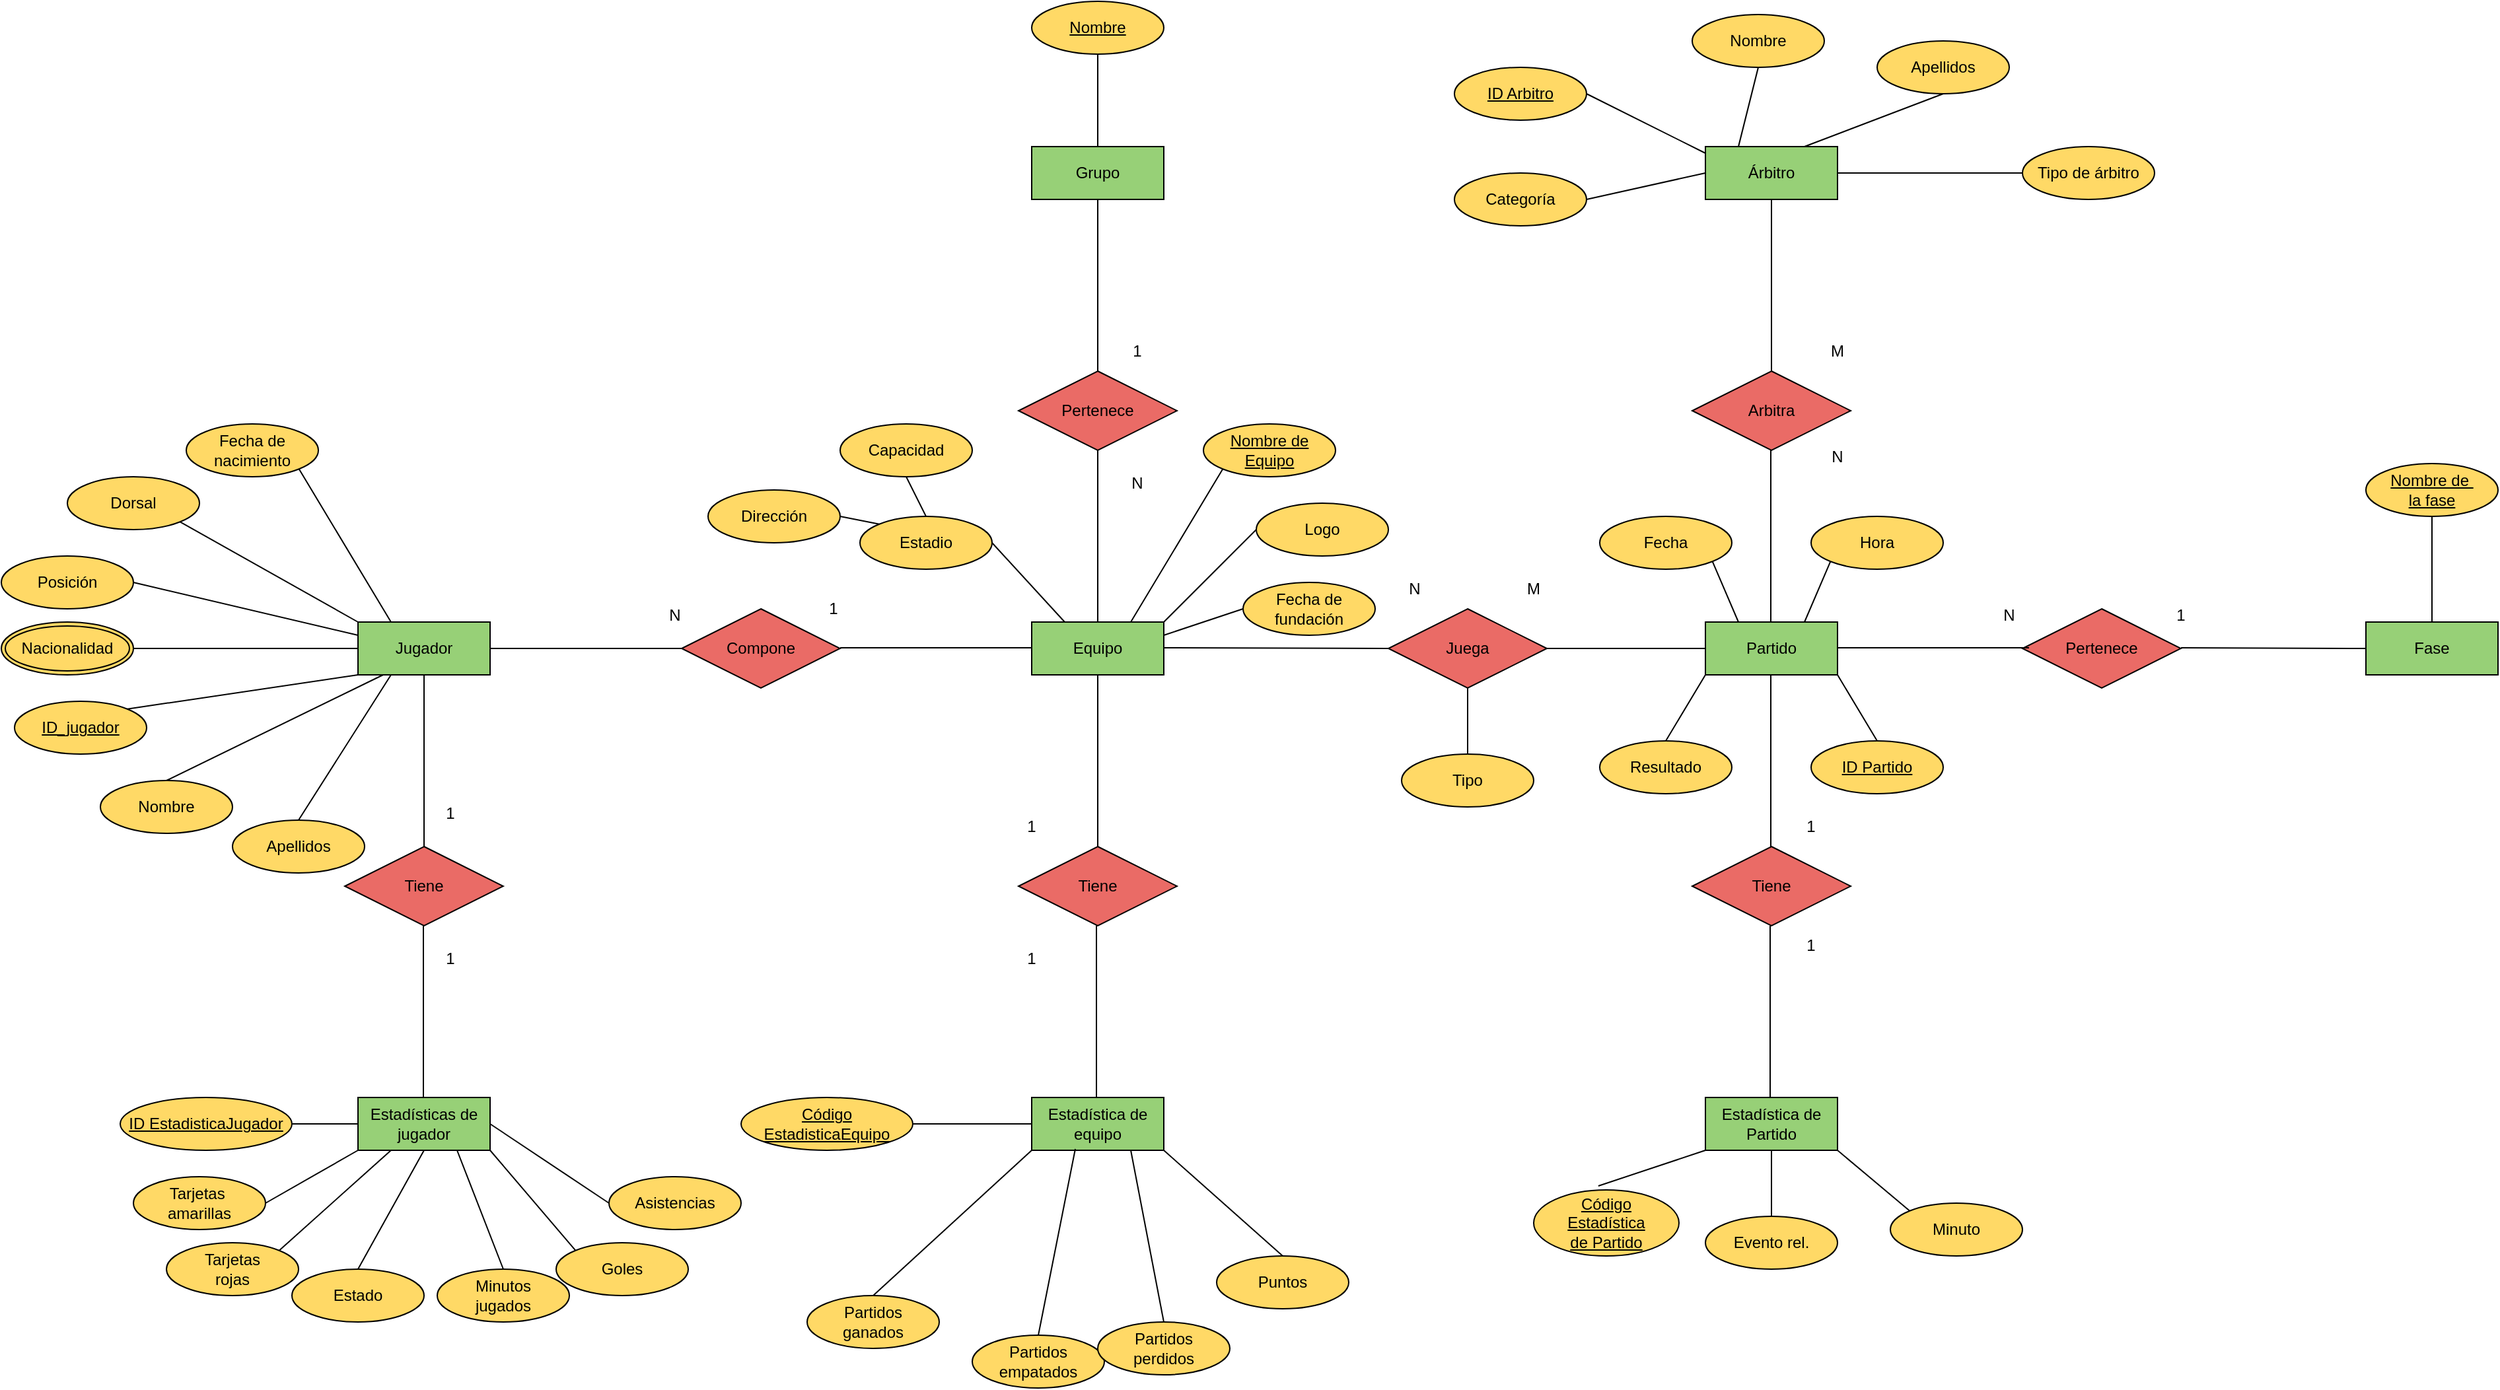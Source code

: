 <mxfile version="22.1.9" type="device">
  <diagram id="R2lEEEUBdFMjLlhIrx00" name="Page-1">
    <mxGraphModel dx="2284" dy="780" grid="1" gridSize="10" guides="1" tooltips="1" connect="1" arrows="1" fold="1" page="1" pageScale="1" pageWidth="850" pageHeight="1100" math="0" shadow="0" extFonts="Permanent Marker^https://fonts.googleapis.com/css?family=Permanent+Marker">
      <root>
        <mxCell id="0" />
        <mxCell id="1" parent="0" />
        <mxCell id="ew4b3XNnfiUMwKwyRIX6-1" value="Equipo" style="whiteSpace=wrap;html=1;align=center;fillColor=#97D077;" parent="1" vertex="1">
          <mxGeometry x="180" y="480" width="100" height="40" as="geometry" />
        </mxCell>
        <mxCell id="ew4b3XNnfiUMwKwyRIX6-3" value="Estadística de Partido" style="whiteSpace=wrap;html=1;align=center;fillColor=#97D077;" parent="1" vertex="1">
          <mxGeometry x="690" y="840" width="100" height="40" as="geometry" />
        </mxCell>
        <mxCell id="ew4b3XNnfiUMwKwyRIX6-4" value="Jugador" style="whiteSpace=wrap;html=1;align=center;fillColor=#97D077;" parent="1" vertex="1">
          <mxGeometry x="-330" y="480" width="100" height="40" as="geometry" />
        </mxCell>
        <mxCell id="ew4b3XNnfiUMwKwyRIX6-5" value="Partido" style="whiteSpace=wrap;html=1;align=center;fillColor=#97D077;" parent="1" vertex="1">
          <mxGeometry x="690" y="480" width="100" height="40" as="geometry" />
        </mxCell>
        <mxCell id="ew4b3XNnfiUMwKwyRIX6-6" value="Grupo" style="whiteSpace=wrap;html=1;align=center;fillColor=#97D077;" parent="1" vertex="1">
          <mxGeometry x="180" y="120" width="100" height="40" as="geometry" />
        </mxCell>
        <mxCell id="ew4b3XNnfiUMwKwyRIX6-7" value="Árbitro" style="whiteSpace=wrap;html=1;align=center;fillColor=#97D077;" parent="1" vertex="1">
          <mxGeometry x="690" y="120" width="100" height="40" as="geometry" />
        </mxCell>
        <mxCell id="ew4b3XNnfiUMwKwyRIX6-8" value="Fase" style="whiteSpace=wrap;html=1;align=center;fillColor=#97D077;" parent="1" vertex="1">
          <mxGeometry x="1190" y="480" width="100" height="40" as="geometry" />
        </mxCell>
        <mxCell id="ew4b3XNnfiUMwKwyRIX6-10" value="Compone" style="shape=rhombus;perimeter=rhombusPerimeter;whiteSpace=wrap;html=1;align=center;fillColor=#EA6B66;" parent="1" vertex="1">
          <mxGeometry x="-85" y="470" width="120" height="60" as="geometry" />
        </mxCell>
        <mxCell id="ew4b3XNnfiUMwKwyRIX6-12" value="Pertenece" style="shape=rhombus;perimeter=rhombusPerimeter;whiteSpace=wrap;html=1;align=center;fillColor=#EA6B66;" parent="1" vertex="1">
          <mxGeometry x="930" y="470" width="120" height="60" as="geometry" />
        </mxCell>
        <mxCell id="ew4b3XNnfiUMwKwyRIX6-13" value="Tiene" style="shape=rhombus;perimeter=rhombusPerimeter;whiteSpace=wrap;html=1;align=center;fillColor=#EA6B66;" parent="1" vertex="1">
          <mxGeometry x="680" y="650" width="120" height="60" as="geometry" />
        </mxCell>
        <mxCell id="ew4b3XNnfiUMwKwyRIX6-17" value="Arbitra" style="shape=rhombus;perimeter=rhombusPerimeter;whiteSpace=wrap;html=1;align=center;fillColor=#EA6B66;" parent="1" vertex="1">
          <mxGeometry x="680" y="290" width="120" height="60" as="geometry" />
        </mxCell>
        <mxCell id="ew4b3XNnfiUMwKwyRIX6-18" value="Pertenece" style="shape=rhombus;perimeter=rhombusPerimeter;whiteSpace=wrap;html=1;align=center;fillColor=#EA6B66;" parent="1" vertex="1">
          <mxGeometry x="170" y="290" width="120" height="60" as="geometry" />
        </mxCell>
        <mxCell id="jRTE80DAgVs_Ja9fbaa8-7" value="" style="endArrow=none;html=1;rounded=0;exitX=1;exitY=0.5;exitDx=0;exitDy=0;" parent="1" source="ew4b3XNnfiUMwKwyRIX6-4" target="ew4b3XNnfiUMwKwyRIX6-10" edge="1">
          <mxGeometry width="50" height="50" relative="1" as="geometry">
            <mxPoint x="-270" y="490" as="sourcePoint" />
            <mxPoint x="-270" y="360" as="targetPoint" />
          </mxGeometry>
        </mxCell>
        <mxCell id="jRTE80DAgVs_Ja9fbaa8-8" value="" style="endArrow=none;html=1;rounded=0;exitX=1;exitY=0.5;exitDx=0;exitDy=0;" parent="1" edge="1">
          <mxGeometry width="50" height="50" relative="1" as="geometry">
            <mxPoint x="35" y="499.5" as="sourcePoint" />
            <mxPoint x="180" y="499.5" as="targetPoint" />
          </mxGeometry>
        </mxCell>
        <mxCell id="jRTE80DAgVs_Ja9fbaa8-9" value="" style="endArrow=none;html=1;rounded=0;exitX=1;exitY=0.5;exitDx=0;exitDy=0;entryX=0;entryY=0.5;entryDx=0;entryDy=0;" parent="1" target="5aakEDVAAHbc9MkIzyxL-103" edge="1">
          <mxGeometry width="50" height="50" relative="1" as="geometry">
            <mxPoint x="280" y="499.5" as="sourcePoint" />
            <mxPoint x="425" y="499.5" as="targetPoint" />
            <Array as="points">
              <mxPoint x="450" y="500" />
            </Array>
          </mxGeometry>
        </mxCell>
        <mxCell id="jRTE80DAgVs_Ja9fbaa8-14" value="" style="endArrow=none;html=1;rounded=0;entryX=0.5;entryY=1;entryDx=0;entryDy=0;exitX=0.5;exitY=0;exitDx=0;exitDy=0;" parent="1" edge="1">
          <mxGeometry width="50" height="50" relative="1" as="geometry">
            <mxPoint x="-280" y="650" as="sourcePoint" />
            <mxPoint x="-280" y="520" as="targetPoint" />
          </mxGeometry>
        </mxCell>
        <mxCell id="jRTE80DAgVs_Ja9fbaa8-18" value="" style="endArrow=none;html=1;rounded=0;exitX=1;exitY=0.5;exitDx=0;exitDy=0;" parent="1" edge="1">
          <mxGeometry width="50" height="50" relative="1" as="geometry">
            <mxPoint x="790" y="499.5" as="sourcePoint" />
            <mxPoint x="935" y="499.5" as="targetPoint" />
          </mxGeometry>
        </mxCell>
        <mxCell id="jRTE80DAgVs_Ja9fbaa8-19" value="" style="endArrow=none;html=1;rounded=0;exitX=1;exitY=0.5;exitDx=0;exitDy=0;entryX=0;entryY=0.5;entryDx=0;entryDy=0;" parent="1" target="ew4b3XNnfiUMwKwyRIX6-8" edge="1">
          <mxGeometry width="50" height="50" relative="1" as="geometry">
            <mxPoint x="1050" y="499.5" as="sourcePoint" />
            <mxPoint x="1180" y="500" as="targetPoint" />
          </mxGeometry>
        </mxCell>
        <mxCell id="5aakEDVAAHbc9MkIzyxL-1" value="ID_jugador" style="ellipse;whiteSpace=wrap;html=1;align=center;fontStyle=4;fillColor=#FFD966;" parent="1" vertex="1">
          <mxGeometry x="-590" y="540" width="100" height="40" as="geometry" />
        </mxCell>
        <mxCell id="5aakEDVAAHbc9MkIzyxL-5" value="Nombre" style="ellipse;whiteSpace=wrap;html=1;align=center;fillColor=#FFD966;" parent="1" vertex="1">
          <mxGeometry x="-525" y="600" width="100" height="40" as="geometry" />
        </mxCell>
        <mxCell id="5aakEDVAAHbc9MkIzyxL-12" value="Estadísticas de jugador" style="whiteSpace=wrap;html=1;align=center;fillColor=#97D077;" parent="1" vertex="1">
          <mxGeometry x="-330" y="840" width="100" height="40" as="geometry" />
        </mxCell>
        <mxCell id="5aakEDVAAHbc9MkIzyxL-13" value="Posición" style="ellipse;whiteSpace=wrap;html=1;align=center;fillColor=#FFD966;" parent="1" vertex="1">
          <mxGeometry x="-600" y="430" width="100" height="40" as="geometry" />
        </mxCell>
        <mxCell id="5aakEDVAAHbc9MkIzyxL-14" value="Fecha de nacimiento" style="ellipse;whiteSpace=wrap;html=1;align=center;fillColor=#FFD966;" parent="1" vertex="1">
          <mxGeometry x="-460" y="330" width="100" height="40" as="geometry" />
        </mxCell>
        <mxCell id="5aakEDVAAHbc9MkIzyxL-15" value="Dorsal" style="ellipse;whiteSpace=wrap;html=1;align=center;fillColor=#FFD966;" parent="1" vertex="1">
          <mxGeometry x="-550" y="370" width="100" height="40" as="geometry" />
        </mxCell>
        <mxCell id="5aakEDVAAHbc9MkIzyxL-16" value="" style="endArrow=none;html=1;rounded=0;exitX=0.19;exitY=1;exitDx=0;exitDy=0;entryX=0.5;entryY=0;entryDx=0;entryDy=0;exitPerimeter=0;" parent="1" source="ew4b3XNnfiUMwKwyRIX6-4" target="5aakEDVAAHbc9MkIzyxL-5" edge="1">
          <mxGeometry width="50" height="50" relative="1" as="geometry">
            <mxPoint x="-252.5" y="529" as="sourcePoint" />
            <mxPoint x="-107.5" y="529" as="targetPoint" />
          </mxGeometry>
        </mxCell>
        <mxCell id="5aakEDVAAHbc9MkIzyxL-17" value="" style="endArrow=none;html=1;rounded=0;exitX=0.25;exitY=1;exitDx=0;exitDy=0;entryX=0.5;entryY=0;entryDx=0;entryDy=0;" parent="1" source="ew4b3XNnfiUMwKwyRIX6-4" target="5aakEDVAAHbc9MkIzyxL-26" edge="1">
          <mxGeometry width="50" height="50" relative="1" as="geometry">
            <mxPoint x="-270" y="530" as="sourcePoint" />
            <mxPoint x="-180" y="580" as="targetPoint" />
          </mxGeometry>
        </mxCell>
        <mxCell id="5aakEDVAAHbc9MkIzyxL-18" value="" style="endArrow=none;html=1;rounded=0;exitX=0;exitY=1;exitDx=0;exitDy=0;entryX=1;entryY=0;entryDx=0;entryDy=0;" parent="1" source="ew4b3XNnfiUMwKwyRIX6-4" target="5aakEDVAAHbc9MkIzyxL-1" edge="1">
          <mxGeometry width="50" height="50" relative="1" as="geometry">
            <mxPoint x="-260" y="540" as="sourcePoint" />
            <mxPoint x="-310" y="600" as="targetPoint" />
          </mxGeometry>
        </mxCell>
        <mxCell id="5aakEDVAAHbc9MkIzyxL-19" value="" style="endArrow=none;html=1;rounded=0;exitX=0;exitY=0.5;exitDx=0;exitDy=0;entryX=1;entryY=0.5;entryDx=0;entryDy=0;" parent="1" source="ew4b3XNnfiUMwKwyRIX6-4" edge="1">
          <mxGeometry width="50" height="50" relative="1" as="geometry">
            <mxPoint x="-320" y="530" as="sourcePoint" />
            <mxPoint x="-500" y="500" as="targetPoint" />
          </mxGeometry>
        </mxCell>
        <mxCell id="5aakEDVAAHbc9MkIzyxL-20" value="" style="endArrow=none;html=1;rounded=0;exitX=0;exitY=0.25;exitDx=0;exitDy=0;entryX=1;entryY=0.5;entryDx=0;entryDy=0;" parent="1" source="ew4b3XNnfiUMwKwyRIX6-4" target="5aakEDVAAHbc9MkIzyxL-13" edge="1">
          <mxGeometry width="50" height="50" relative="1" as="geometry">
            <mxPoint x="-320" y="510" as="sourcePoint" />
            <mxPoint x="-450" y="540" as="targetPoint" />
          </mxGeometry>
        </mxCell>
        <mxCell id="5aakEDVAAHbc9MkIzyxL-21" value="" style="endArrow=none;html=1;rounded=0;exitX=0;exitY=0;exitDx=0;exitDy=0;entryX=1;entryY=1;entryDx=0;entryDy=0;" parent="1" source="ew4b3XNnfiUMwKwyRIX6-4" target="5aakEDVAAHbc9MkIzyxL-15" edge="1">
          <mxGeometry width="50" height="50" relative="1" as="geometry">
            <mxPoint x="-320" y="500" as="sourcePoint" />
            <mxPoint x="-500" y="480" as="targetPoint" />
          </mxGeometry>
        </mxCell>
        <mxCell id="5aakEDVAAHbc9MkIzyxL-22" value="" style="endArrow=none;html=1;rounded=0;exitX=0.25;exitY=0;exitDx=0;exitDy=0;entryX=1;entryY=1;entryDx=0;entryDy=0;" parent="1" source="ew4b3XNnfiUMwKwyRIX6-4" target="5aakEDVAAHbc9MkIzyxL-14" edge="1">
          <mxGeometry width="50" height="50" relative="1" as="geometry">
            <mxPoint x="-320" y="490" as="sourcePoint" />
            <mxPoint x="-505" y="434" as="targetPoint" />
          </mxGeometry>
        </mxCell>
        <mxCell id="5aakEDVAAHbc9MkIzyxL-23" value="" style="endArrow=none;html=1;rounded=0;entryX=0.5;entryY=1;entryDx=0;entryDy=0;exitX=0.5;exitY=0;exitDx=0;exitDy=0;" parent="1" edge="1">
          <mxGeometry width="50" height="50" relative="1" as="geometry">
            <mxPoint x="-280.5" y="840" as="sourcePoint" />
            <mxPoint x="-280.5" y="710" as="targetPoint" />
          </mxGeometry>
        </mxCell>
        <mxCell id="5aakEDVAAHbc9MkIzyxL-24" value="Tiene" style="shape=rhombus;perimeter=rhombusPerimeter;whiteSpace=wrap;html=1;align=center;fillColor=#EA6B66;" parent="1" vertex="1">
          <mxGeometry x="-340" y="650" width="120" height="60" as="geometry" />
        </mxCell>
        <mxCell id="5aakEDVAAHbc9MkIzyxL-26" value="Apellidos" style="ellipse;whiteSpace=wrap;html=1;align=center;fillColor=#FFD966;" parent="1" vertex="1">
          <mxGeometry x="-425" y="630" width="100" height="40" as="geometry" />
        </mxCell>
        <mxCell id="5aakEDVAAHbc9MkIzyxL-28" value="Tiene" style="shape=rhombus;perimeter=rhombusPerimeter;whiteSpace=wrap;html=1;align=center;fillColor=#EA6B66;" parent="1" vertex="1">
          <mxGeometry x="170" y="650" width="120" height="60" as="geometry" />
        </mxCell>
        <mxCell id="5aakEDVAAHbc9MkIzyxL-29" value="Estadística de equipo" style="whiteSpace=wrap;html=1;align=center;fillColor=#97D077;" parent="1" vertex="1">
          <mxGeometry x="180" y="840" width="100" height="40" as="geometry" />
        </mxCell>
        <mxCell id="5aakEDVAAHbc9MkIzyxL-31" value="" style="endArrow=none;html=1;rounded=0;entryX=0.5;entryY=1;entryDx=0;entryDy=0;exitX=0.5;exitY=0;exitDx=0;exitDy=0;" parent="1" edge="1">
          <mxGeometry width="50" height="50" relative="1" as="geometry">
            <mxPoint x="229" y="840" as="sourcePoint" />
            <mxPoint x="229" y="710" as="targetPoint" />
          </mxGeometry>
        </mxCell>
        <mxCell id="5aakEDVAAHbc9MkIzyxL-34" value="Estadio" style="ellipse;whiteSpace=wrap;html=1;align=center;fillColor=#FFD966;" parent="1" vertex="1">
          <mxGeometry x="50" y="400" width="100" height="40" as="geometry" />
        </mxCell>
        <mxCell id="5aakEDVAAHbc9MkIzyxL-35" value="Fecha de fundación" style="ellipse;whiteSpace=wrap;html=1;align=center;fillColor=#FFD966;" parent="1" vertex="1">
          <mxGeometry x="340" y="450" width="100" height="40" as="geometry" />
        </mxCell>
        <mxCell id="5aakEDVAAHbc9MkIzyxL-36" value="Logo" style="ellipse;whiteSpace=wrap;html=1;align=center;fillColor=#FFD966;" parent="1" vertex="1">
          <mxGeometry x="350" y="390" width="100" height="40" as="geometry" />
        </mxCell>
        <mxCell id="5aakEDVAAHbc9MkIzyxL-37" value="Capacidad" style="ellipse;whiteSpace=wrap;html=1;align=center;fillColor=#FFD966;" parent="1" vertex="1">
          <mxGeometry x="35" y="330" width="100" height="40" as="geometry" />
        </mxCell>
        <mxCell id="5aakEDVAAHbc9MkIzyxL-38" value="Dirección" style="ellipse;whiteSpace=wrap;html=1;align=center;fillColor=#FFD966;" parent="1" vertex="1">
          <mxGeometry x="-65" y="380" width="100" height="40" as="geometry" />
        </mxCell>
        <mxCell id="5aakEDVAAHbc9MkIzyxL-40" value="" style="endArrow=none;html=1;rounded=0;exitX=0.25;exitY=0;exitDx=0;exitDy=0;entryX=1;entryY=0.5;entryDx=0;entryDy=0;" parent="1" source="ew4b3XNnfiUMwKwyRIX6-1" target="5aakEDVAAHbc9MkIzyxL-34" edge="1">
          <mxGeometry width="50" height="50" relative="1" as="geometry">
            <mxPoint x="190" y="490" as="sourcePoint" />
            <mxPoint x="160" y="480" as="targetPoint" />
          </mxGeometry>
        </mxCell>
        <mxCell id="5aakEDVAAHbc9MkIzyxL-41" value="" style="endArrow=none;html=1;rounded=0;exitX=0.5;exitY=0;exitDx=0;exitDy=0;entryX=0.5;entryY=1;entryDx=0;entryDy=0;" parent="1" source="5aakEDVAAHbc9MkIzyxL-34" target="5aakEDVAAHbc9MkIzyxL-37" edge="1">
          <mxGeometry width="50" height="50" relative="1" as="geometry">
            <mxPoint x="215" y="490" as="sourcePoint" />
            <mxPoint x="160" y="430" as="targetPoint" />
          </mxGeometry>
        </mxCell>
        <mxCell id="5aakEDVAAHbc9MkIzyxL-42" value="" style="endArrow=none;html=1;rounded=0;exitX=0;exitY=0;exitDx=0;exitDy=0;entryX=1;entryY=0.5;entryDx=0;entryDy=0;" parent="1" source="5aakEDVAAHbc9MkIzyxL-34" target="5aakEDVAAHbc9MkIzyxL-38" edge="1">
          <mxGeometry width="50" height="50" relative="1" as="geometry">
            <mxPoint x="215" y="490" as="sourcePoint" />
            <mxPoint x="160" y="430" as="targetPoint" />
          </mxGeometry>
        </mxCell>
        <mxCell id="5aakEDVAAHbc9MkIzyxL-44" value="" style="endArrow=none;html=1;rounded=0;exitX=1;exitY=0;exitDx=0;exitDy=0;entryX=0;entryY=0.5;entryDx=0;entryDy=0;" parent="1" source="ew4b3XNnfiUMwKwyRIX6-1" target="5aakEDVAAHbc9MkIzyxL-36" edge="1">
          <mxGeometry width="50" height="50" relative="1" as="geometry">
            <mxPoint x="265" y="490" as="sourcePoint" />
            <mxPoint x="290" y="380" as="targetPoint" />
          </mxGeometry>
        </mxCell>
        <mxCell id="5aakEDVAAHbc9MkIzyxL-45" value="" style="endArrow=none;html=1;rounded=0;exitX=1;exitY=0.25;exitDx=0;exitDy=0;entryX=0;entryY=0.5;entryDx=0;entryDy=0;" parent="1" source="ew4b3XNnfiUMwKwyRIX6-1" target="5aakEDVAAHbc9MkIzyxL-35" edge="1">
          <mxGeometry width="50" height="50" relative="1" as="geometry">
            <mxPoint x="290" y="490" as="sourcePoint" />
            <mxPoint x="299" y="438" as="targetPoint" />
          </mxGeometry>
        </mxCell>
        <mxCell id="5aakEDVAAHbc9MkIzyxL-46" value="ID EstadisticaJugador" style="ellipse;whiteSpace=wrap;html=1;align=center;fontStyle=4;fillColor=#FFD966;" parent="1" vertex="1">
          <mxGeometry x="-510" y="840" width="130" height="40" as="geometry" />
        </mxCell>
        <mxCell id="5aakEDVAAHbc9MkIzyxL-47" value="Tarjetas&amp;nbsp;&lt;br&gt;amarillas" style="ellipse;whiteSpace=wrap;html=1;align=center;fillColor=#FFD966;" parent="1" vertex="1">
          <mxGeometry x="-500" y="900" width="100" height="40" as="geometry" />
        </mxCell>
        <mxCell id="5aakEDVAAHbc9MkIzyxL-48" value="Tarjetas&lt;br&gt;rojas" style="ellipse;whiteSpace=wrap;html=1;align=center;fillColor=#FFD966;" parent="1" vertex="1">
          <mxGeometry x="-475" y="950" width="100" height="40" as="geometry" />
        </mxCell>
        <mxCell id="5aakEDVAAHbc9MkIzyxL-49" value="Minutos&lt;br&gt;jugados" style="ellipse;whiteSpace=wrap;html=1;align=center;fillColor=#FFD966;" parent="1" vertex="1">
          <mxGeometry x="-270" y="970" width="100" height="40" as="geometry" />
        </mxCell>
        <mxCell id="5aakEDVAAHbc9MkIzyxL-50" value="Asistencias" style="ellipse;whiteSpace=wrap;html=1;align=center;fillColor=#FFD966;" parent="1" vertex="1">
          <mxGeometry x="-140" y="900" width="100" height="40" as="geometry" />
        </mxCell>
        <mxCell id="5aakEDVAAHbc9MkIzyxL-51" value="Goles" style="ellipse;whiteSpace=wrap;html=1;align=center;fillColor=#FFD966;" parent="1" vertex="1">
          <mxGeometry x="-180" y="950" width="100" height="40" as="geometry" />
        </mxCell>
        <mxCell id="5aakEDVAAHbc9MkIzyxL-52" value="" style="endArrow=none;html=1;rounded=0;exitX=0;exitY=0.5;exitDx=0;exitDy=0;entryX=1;entryY=0.5;entryDx=0;entryDy=0;" parent="1" source="5aakEDVAAHbc9MkIzyxL-12" target="5aakEDVAAHbc9MkIzyxL-46" edge="1">
          <mxGeometry width="50" height="50" relative="1" as="geometry">
            <mxPoint x="-295" y="530" as="sourcePoint" />
            <mxPoint x="-365" y="640" as="targetPoint" />
          </mxGeometry>
        </mxCell>
        <mxCell id="5aakEDVAAHbc9MkIzyxL-53" value="" style="endArrow=none;html=1;rounded=0;exitX=0;exitY=1;exitDx=0;exitDy=0;entryX=1;entryY=0.5;entryDx=0;entryDy=0;" parent="1" source="5aakEDVAAHbc9MkIzyxL-12" target="5aakEDVAAHbc9MkIzyxL-47" edge="1">
          <mxGeometry width="50" height="50" relative="1" as="geometry">
            <mxPoint x="-295" y="530" as="sourcePoint" />
            <mxPoint x="-365" y="640" as="targetPoint" />
          </mxGeometry>
        </mxCell>
        <mxCell id="5aakEDVAAHbc9MkIzyxL-54" value="" style="endArrow=none;html=1;rounded=0;exitX=0.25;exitY=1;exitDx=0;exitDy=0;entryX=1;entryY=0;entryDx=0;entryDy=0;" parent="1" source="5aakEDVAAHbc9MkIzyxL-12" target="5aakEDVAAHbc9MkIzyxL-48" edge="1">
          <mxGeometry width="50" height="50" relative="1" as="geometry">
            <mxPoint x="-295" y="530" as="sourcePoint" />
            <mxPoint x="-365" y="640" as="targetPoint" />
          </mxGeometry>
        </mxCell>
        <mxCell id="5aakEDVAAHbc9MkIzyxL-55" value="" style="endArrow=none;html=1;rounded=0;exitX=0.75;exitY=1;exitDx=0;exitDy=0;entryX=0.5;entryY=0;entryDx=0;entryDy=0;" parent="1" source="5aakEDVAAHbc9MkIzyxL-12" target="5aakEDVAAHbc9MkIzyxL-49" edge="1">
          <mxGeometry width="50" height="50" relative="1" as="geometry">
            <mxPoint x="-295" y="890" as="sourcePoint" />
            <mxPoint x="-355" y="976" as="targetPoint" />
          </mxGeometry>
        </mxCell>
        <mxCell id="5aakEDVAAHbc9MkIzyxL-56" value="" style="endArrow=none;html=1;rounded=0;exitX=1;exitY=1;exitDx=0;exitDy=0;entryX=0;entryY=0;entryDx=0;entryDy=0;" parent="1" source="5aakEDVAAHbc9MkIzyxL-12" target="5aakEDVAAHbc9MkIzyxL-51" edge="1">
          <mxGeometry width="50" height="50" relative="1" as="geometry">
            <mxPoint x="-285" y="900" as="sourcePoint" />
            <mxPoint x="-345" y="986" as="targetPoint" />
          </mxGeometry>
        </mxCell>
        <mxCell id="5aakEDVAAHbc9MkIzyxL-58" value="" style="endArrow=none;html=1;rounded=0;exitX=1;exitY=0.5;exitDx=0;exitDy=0;entryX=0;entryY=0.5;entryDx=0;entryDy=0;" parent="1" source="5aakEDVAAHbc9MkIzyxL-12" target="5aakEDVAAHbc9MkIzyxL-50" edge="1">
          <mxGeometry width="50" height="50" relative="1" as="geometry">
            <mxPoint x="-275" y="910" as="sourcePoint" />
            <mxPoint x="-335" y="996" as="targetPoint" />
          </mxGeometry>
        </mxCell>
        <mxCell id="5aakEDVAAHbc9MkIzyxL-61" value="Nombre" style="ellipse;whiteSpace=wrap;html=1;align=center;fontStyle=4;fillColor=#FFD966;" parent="1" vertex="1">
          <mxGeometry x="180" y="10" width="100" height="40" as="geometry" />
        </mxCell>
        <mxCell id="5aakEDVAAHbc9MkIzyxL-63" value="Estado" style="ellipse;whiteSpace=wrap;html=1;align=center;fillColor=#FFD966;" parent="1" vertex="1">
          <mxGeometry x="-380" y="970" width="100" height="40" as="geometry" />
        </mxCell>
        <mxCell id="5aakEDVAAHbc9MkIzyxL-64" value="" style="endArrow=none;html=1;rounded=0;exitX=0.5;exitY=1;exitDx=0;exitDy=0;entryX=0.5;entryY=0;entryDx=0;entryDy=0;" parent="1" source="5aakEDVAAHbc9MkIzyxL-12" target="5aakEDVAAHbc9MkIzyxL-63" edge="1">
          <mxGeometry width="50" height="50" relative="1" as="geometry">
            <mxPoint x="-245" y="890" as="sourcePoint" />
            <mxPoint x="-210" y="980" as="targetPoint" />
          </mxGeometry>
        </mxCell>
        <mxCell id="5aakEDVAAHbc9MkIzyxL-65" value="Código EstadisticaEquipo" style="ellipse;whiteSpace=wrap;html=1;align=center;fontStyle=4;fillColor=#FFD966;" parent="1" vertex="1">
          <mxGeometry x="-40" y="840" width="130" height="40" as="geometry" />
        </mxCell>
        <mxCell id="5aakEDVAAHbc9MkIzyxL-66" value="Partidos&lt;br&gt;ganados" style="ellipse;whiteSpace=wrap;html=1;align=center;fillColor=#FFD966;" parent="1" vertex="1">
          <mxGeometry x="10" y="990" width="100" height="40" as="geometry" />
        </mxCell>
        <mxCell id="5aakEDVAAHbc9MkIzyxL-67" value="Partidos&lt;br&gt;empatados" style="ellipse;whiteSpace=wrap;html=1;align=center;fillColor=#FFD966;" parent="1" vertex="1">
          <mxGeometry x="135" y="1020" width="100" height="40" as="geometry" />
        </mxCell>
        <mxCell id="5aakEDVAAHbc9MkIzyxL-68" value="Partidos&lt;br&gt;perdidos" style="ellipse;whiteSpace=wrap;html=1;align=center;fillColor=#FFD966;" parent="1" vertex="1">
          <mxGeometry x="230" y="1010" width="100" height="40" as="geometry" />
        </mxCell>
        <mxCell id="5aakEDVAAHbc9MkIzyxL-69" value="Puntos" style="ellipse;whiteSpace=wrap;html=1;align=center;fillColor=#FFD966;" parent="1" vertex="1">
          <mxGeometry x="320" y="960" width="100" height="40" as="geometry" />
        </mxCell>
        <mxCell id="5aakEDVAAHbc9MkIzyxL-70" value="" style="endArrow=none;html=1;rounded=0;exitX=0.5;exitY=0;exitDx=0;exitDy=0;entryX=0;entryY=1;entryDx=0;entryDy=0;" parent="1" source="5aakEDVAAHbc9MkIzyxL-66" target="5aakEDVAAHbc9MkIzyxL-29" edge="1">
          <mxGeometry width="50" height="50" relative="1" as="geometry">
            <mxPoint x="-220" y="870" as="sourcePoint" />
            <mxPoint x="-130" y="930" as="targetPoint" />
          </mxGeometry>
        </mxCell>
        <mxCell id="5aakEDVAAHbc9MkIzyxL-71" value="" style="endArrow=none;html=1;rounded=0;exitX=0.5;exitY=0;exitDx=0;exitDy=0;entryX=0.33;entryY=0.975;entryDx=0;entryDy=0;entryPerimeter=0;" parent="1" source="5aakEDVAAHbc9MkIzyxL-67" target="5aakEDVAAHbc9MkIzyxL-29" edge="1">
          <mxGeometry width="50" height="50" relative="1" as="geometry">
            <mxPoint x="20" y="960" as="sourcePoint" />
            <mxPoint x="80" y="890" as="targetPoint" />
          </mxGeometry>
        </mxCell>
        <mxCell id="5aakEDVAAHbc9MkIzyxL-72" value="" style="endArrow=none;html=1;rounded=0;exitX=0.5;exitY=0;exitDx=0;exitDy=0;entryX=0.75;entryY=1;entryDx=0;entryDy=0;" parent="1" source="5aakEDVAAHbc9MkIzyxL-68" target="5aakEDVAAHbc9MkIzyxL-29" edge="1">
          <mxGeometry width="50" height="50" relative="1" as="geometry">
            <mxPoint x="70" y="1030" as="sourcePoint" />
            <mxPoint x="140" y="870" as="targetPoint" />
          </mxGeometry>
        </mxCell>
        <mxCell id="5aakEDVAAHbc9MkIzyxL-73" value="" style="endArrow=none;html=1;rounded=0;exitX=0.5;exitY=0;exitDx=0;exitDy=0;entryX=1;entryY=1;entryDx=0;entryDy=0;" parent="1" source="5aakEDVAAHbc9MkIzyxL-69" target="5aakEDVAAHbc9MkIzyxL-29" edge="1">
          <mxGeometry width="50" height="50" relative="1" as="geometry">
            <mxPoint x="190" y="1030" as="sourcePoint" />
            <mxPoint x="146" y="888" as="targetPoint" />
          </mxGeometry>
        </mxCell>
        <mxCell id="5aakEDVAAHbc9MkIzyxL-74" value="" style="endArrow=none;html=1;rounded=0;exitX=1;exitY=0.5;exitDx=0;exitDy=0;entryX=0;entryY=0.5;entryDx=0;entryDy=0;" parent="1" source="5aakEDVAAHbc9MkIzyxL-65" target="5aakEDVAAHbc9MkIzyxL-29" edge="1">
          <mxGeometry width="50" height="50" relative="1" as="geometry">
            <mxPoint x="20" y="960" as="sourcePoint" />
            <mxPoint x="80" y="890" as="targetPoint" />
          </mxGeometry>
        </mxCell>
        <mxCell id="5aakEDVAAHbc9MkIzyxL-75" value="ID Partido" style="ellipse;whiteSpace=wrap;html=1;align=center;fontStyle=4;fillColor=#FFD966;" parent="1" vertex="1">
          <mxGeometry x="770" y="570" width="100" height="40" as="geometry" />
        </mxCell>
        <mxCell id="5aakEDVAAHbc9MkIzyxL-78" value="Resultado" style="ellipse;whiteSpace=wrap;html=1;align=center;fillColor=#FFD966;" parent="1" vertex="1">
          <mxGeometry x="610" y="570" width="100" height="40" as="geometry" />
        </mxCell>
        <mxCell id="5aakEDVAAHbc9MkIzyxL-81" value="" style="endArrow=none;html=1;rounded=0;entryX=0;entryY=1;entryDx=0;entryDy=0;exitX=0.5;exitY=0;exitDx=0;exitDy=0;" parent="1" source="5aakEDVAAHbc9MkIzyxL-78" target="ew4b3XNnfiUMwKwyRIX6-5" edge="1">
          <mxGeometry width="50" height="50" relative="1" as="geometry">
            <mxPoint x="495" y="480" as="sourcePoint" />
            <mxPoint x="495" y="420" as="targetPoint" />
          </mxGeometry>
        </mxCell>
        <mxCell id="5aakEDVAAHbc9MkIzyxL-82" value="" style="endArrow=none;html=1;rounded=0;entryX=1;entryY=1;entryDx=0;entryDy=0;exitX=0.5;exitY=0;exitDx=0;exitDy=0;" parent="1" source="5aakEDVAAHbc9MkIzyxL-75" target="ew4b3XNnfiUMwKwyRIX6-5" edge="1">
          <mxGeometry width="50" height="50" relative="1" as="geometry">
            <mxPoint x="640" y="560" as="sourcePoint" />
            <mxPoint x="700" y="530" as="targetPoint" />
          </mxGeometry>
        </mxCell>
        <mxCell id="5aakEDVAAHbc9MkIzyxL-83" value="Nombre de Equipo" style="ellipse;whiteSpace=wrap;html=1;align=center;fontStyle=4;fillColor=#FFD966;" parent="1" vertex="1">
          <mxGeometry x="310" y="330" width="100" height="40" as="geometry" />
        </mxCell>
        <mxCell id="5aakEDVAAHbc9MkIzyxL-84" value="" style="endArrow=none;html=1;rounded=0;exitX=0.75;exitY=0;exitDx=0;exitDy=0;entryX=0;entryY=1;entryDx=0;entryDy=0;" parent="1" source="ew4b3XNnfiUMwKwyRIX6-1" target="5aakEDVAAHbc9MkIzyxL-83" edge="1">
          <mxGeometry width="50" height="50" relative="1" as="geometry">
            <mxPoint x="290" y="490" as="sourcePoint" />
            <mxPoint x="300" y="430" as="targetPoint" />
          </mxGeometry>
        </mxCell>
        <mxCell id="5aakEDVAAHbc9MkIzyxL-85" value="Evento rel." style="ellipse;whiteSpace=wrap;html=1;align=center;fillColor=#FFD966;" parent="1" vertex="1">
          <mxGeometry x="690" y="930" width="100" height="40" as="geometry" />
        </mxCell>
        <mxCell id="5aakEDVAAHbc9MkIzyxL-86" value="Minuto" style="ellipse;whiteSpace=wrap;html=1;align=center;fillColor=#FFD966;" parent="1" vertex="1">
          <mxGeometry x="830" y="920" width="100" height="40" as="geometry" />
        </mxCell>
        <mxCell id="5aakEDVAAHbc9MkIzyxL-87" value="Código&lt;br&gt;Estadística&lt;br&gt;de Partido" style="ellipse;whiteSpace=wrap;html=1;align=center;fontStyle=4;fillColor=#FFD966;" parent="1" vertex="1">
          <mxGeometry x="560" y="910" width="110" height="50" as="geometry" />
        </mxCell>
        <mxCell id="5aakEDVAAHbc9MkIzyxL-91" value="ID Arbitro" style="ellipse;whiteSpace=wrap;html=1;align=center;fontStyle=4;fillColor=#FFD966;" parent="1" vertex="1">
          <mxGeometry x="500" y="60" width="100" height="40" as="geometry" />
        </mxCell>
        <mxCell id="5aakEDVAAHbc9MkIzyxL-92" value="Nombre" style="ellipse;whiteSpace=wrap;html=1;align=center;fillColor=#FFD966;" parent="1" vertex="1">
          <mxGeometry x="680" y="20" width="100" height="40" as="geometry" />
        </mxCell>
        <mxCell id="5aakEDVAAHbc9MkIzyxL-93" value="Apellidos" style="ellipse;whiteSpace=wrap;html=1;align=center;fillColor=#FFD966;" parent="1" vertex="1">
          <mxGeometry x="820" y="40" width="100" height="40" as="geometry" />
        </mxCell>
        <mxCell id="5aakEDVAAHbc9MkIzyxL-95" value="Tipo de árbitro" style="ellipse;whiteSpace=wrap;html=1;align=center;fillColor=#FFD966;" parent="1" vertex="1">
          <mxGeometry x="930" y="120" width="100" height="40" as="geometry" />
        </mxCell>
        <mxCell id="5aakEDVAAHbc9MkIzyxL-96" value="Categoría" style="ellipse;whiteSpace=wrap;html=1;align=center;fillColor=#FFD966;" parent="1" vertex="1">
          <mxGeometry x="500" y="140" width="100" height="40" as="geometry" />
        </mxCell>
        <mxCell id="5aakEDVAAHbc9MkIzyxL-103" value="Juega" style="shape=rhombus;perimeter=rhombusPerimeter;whiteSpace=wrap;html=1;align=center;fillColor=#EA6B66;" parent="1" vertex="1">
          <mxGeometry x="450" y="470" width="120" height="60" as="geometry" />
        </mxCell>
        <mxCell id="5aakEDVAAHbc9MkIzyxL-108" value="" style="endArrow=none;html=1;rounded=0;" parent="1" edge="1">
          <mxGeometry width="50" height="50" relative="1" as="geometry">
            <mxPoint x="570" y="500" as="sourcePoint" />
            <mxPoint x="690" y="500" as="targetPoint" />
          </mxGeometry>
        </mxCell>
        <mxCell id="5aakEDVAAHbc9MkIzyxL-109" value="Nombre de&amp;nbsp;&lt;br&gt;la fase" style="ellipse;whiteSpace=wrap;html=1;align=center;fontStyle=4;fillColor=#FFD966;" parent="1" vertex="1">
          <mxGeometry x="1190" y="360" width="100" height="40" as="geometry" />
        </mxCell>
        <mxCell id="5aakEDVAAHbc9MkIzyxL-110" value="" style="endArrow=none;html=1;rounded=0;entryX=0.5;entryY=1;entryDx=0;entryDy=0;exitX=0.5;exitY=0;exitDx=0;exitDy=0;" parent="1" source="ew4b3XNnfiUMwKwyRIX6-8" target="5aakEDVAAHbc9MkIzyxL-109" edge="1">
          <mxGeometry width="50" height="50" relative="1" as="geometry">
            <mxPoint x="1240" y="470" as="sourcePoint" />
            <mxPoint x="1210" y="425" as="targetPoint" />
          </mxGeometry>
        </mxCell>
        <mxCell id="5aakEDVAAHbc9MkIzyxL-112" value="Fecha" style="ellipse;whiteSpace=wrap;html=1;align=center;fillColor=#FFD966;" parent="1" vertex="1">
          <mxGeometry x="610" y="400" width="100" height="40" as="geometry" />
        </mxCell>
        <mxCell id="5aakEDVAAHbc9MkIzyxL-113" value="Hora" style="ellipse;whiteSpace=wrap;html=1;align=center;fillColor=#FFD966;" parent="1" vertex="1">
          <mxGeometry x="770" y="400" width="100" height="40" as="geometry" />
        </mxCell>
        <mxCell id="5aakEDVAAHbc9MkIzyxL-114" value="" style="endArrow=none;html=1;rounded=0;entryX=1;entryY=1;entryDx=0;entryDy=0;exitX=0.25;exitY=0;exitDx=0;exitDy=0;" parent="1" source="ew4b3XNnfiUMwKwyRIX6-5" target="5aakEDVAAHbc9MkIzyxL-112" edge="1">
          <mxGeometry width="50" height="50" relative="1" as="geometry">
            <mxPoint x="670" y="580" as="sourcePoint" />
            <mxPoint x="700" y="530" as="targetPoint" />
          </mxGeometry>
        </mxCell>
        <mxCell id="5aakEDVAAHbc9MkIzyxL-115" value="" style="endArrow=none;html=1;rounded=0;entryX=0;entryY=1;entryDx=0;entryDy=0;exitX=0.75;exitY=0;exitDx=0;exitDy=0;" parent="1" source="ew4b3XNnfiUMwKwyRIX6-5" target="5aakEDVAAHbc9MkIzyxL-113" edge="1">
          <mxGeometry width="50" height="50" relative="1" as="geometry">
            <mxPoint x="725" y="490" as="sourcePoint" />
            <mxPoint x="705" y="444" as="targetPoint" />
          </mxGeometry>
        </mxCell>
        <mxCell id="5aakEDVAAHbc9MkIzyxL-118" value="1" style="text;html=1;strokeColor=none;fillColor=none;align=center;verticalAlign=middle;whiteSpace=wrap;rounded=0;" parent="1" vertex="1">
          <mxGeometry x="-290" y="610" width="60" height="30" as="geometry" />
        </mxCell>
        <mxCell id="5aakEDVAAHbc9MkIzyxL-119" value="1" style="text;html=1;strokeColor=none;fillColor=none;align=center;verticalAlign=middle;whiteSpace=wrap;rounded=0;" parent="1" vertex="1">
          <mxGeometry x="-290" y="720" width="60" height="30" as="geometry" />
        </mxCell>
        <mxCell id="5aakEDVAAHbc9MkIzyxL-120" value="1" style="text;html=1;strokeColor=none;fillColor=none;align=center;verticalAlign=middle;whiteSpace=wrap;rounded=0;" parent="1" vertex="1">
          <mxGeometry y="455" width="60" height="30" as="geometry" />
        </mxCell>
        <mxCell id="5aakEDVAAHbc9MkIzyxL-121" value="N" style="text;html=1;strokeColor=none;fillColor=none;align=center;verticalAlign=middle;whiteSpace=wrap;rounded=0;" parent="1" vertex="1">
          <mxGeometry x="-120" y="460" width="60" height="30" as="geometry" />
        </mxCell>
        <mxCell id="5aakEDVAAHbc9MkIzyxL-124" value="1" style="text;html=1;strokeColor=none;fillColor=none;align=center;verticalAlign=middle;whiteSpace=wrap;rounded=0;" parent="1" vertex="1">
          <mxGeometry x="150" y="620" width="60" height="30" as="geometry" />
        </mxCell>
        <mxCell id="5aakEDVAAHbc9MkIzyxL-125" value="1" style="text;html=1;strokeColor=none;fillColor=none;align=center;verticalAlign=middle;whiteSpace=wrap;rounded=0;" parent="1" vertex="1">
          <mxGeometry x="150" y="720" width="60" height="30" as="geometry" />
        </mxCell>
        <mxCell id="5aakEDVAAHbc9MkIzyxL-130" value="N" style="text;html=1;strokeColor=none;fillColor=none;align=center;verticalAlign=middle;whiteSpace=wrap;rounded=0;" parent="1" vertex="1">
          <mxGeometry x="440" y="440" width="60" height="30" as="geometry" />
        </mxCell>
        <mxCell id="5aakEDVAAHbc9MkIzyxL-131" value="M" style="text;html=1;strokeColor=none;fillColor=none;align=center;verticalAlign=middle;whiteSpace=wrap;rounded=0;" parent="1" vertex="1">
          <mxGeometry x="530" y="440" width="60" height="30" as="geometry" />
        </mxCell>
        <mxCell id="5aakEDVAAHbc9MkIzyxL-134" value="N" style="text;html=1;strokeColor=none;fillColor=none;align=center;verticalAlign=middle;whiteSpace=wrap;rounded=0;" parent="1" vertex="1">
          <mxGeometry x="890" y="460" width="60" height="30" as="geometry" />
        </mxCell>
        <mxCell id="5aakEDVAAHbc9MkIzyxL-135" value="1" style="text;html=1;strokeColor=none;fillColor=none;align=center;verticalAlign=middle;whiteSpace=wrap;rounded=0;" parent="1" vertex="1">
          <mxGeometry x="1020" y="460" width="60" height="30" as="geometry" />
        </mxCell>
        <mxCell id="7ER-Fb5Yu5YfMW-zNhF4-1" value="" style="endArrow=none;html=1;rounded=0;entryX=0.5;entryY=1;entryDx=0;entryDy=0;exitX=0.5;exitY=0;exitDx=0;exitDy=0;" parent="1" edge="1">
          <mxGeometry width="50" height="50" relative="1" as="geometry">
            <mxPoint x="739.5" y="650" as="sourcePoint" />
            <mxPoint x="739.5" y="520" as="targetPoint" />
          </mxGeometry>
        </mxCell>
        <mxCell id="7ER-Fb5Yu5YfMW-zNhF4-2" value="Tipo" style="ellipse;whiteSpace=wrap;html=1;align=center;fillColor=#FFD966;" parent="1" vertex="1">
          <mxGeometry x="460" y="580" width="100" height="40" as="geometry" />
        </mxCell>
        <mxCell id="H2BI3htYbBV4YaZZ8zBu-1" value="" style="endArrow=none;html=1;rounded=0;entryX=0.5;entryY=1;entryDx=0;entryDy=0;exitX=0.5;exitY=0;exitDx=0;exitDy=0;" parent="1" edge="1">
          <mxGeometry width="50" height="50" relative="1" as="geometry">
            <mxPoint x="739" y="840" as="sourcePoint" />
            <mxPoint x="739" y="710" as="targetPoint" />
          </mxGeometry>
        </mxCell>
        <mxCell id="H2BI3htYbBV4YaZZ8zBu-2" value="" style="endArrow=none;html=1;rounded=0;exitX=0.445;exitY=-0.06;exitDx=0;exitDy=0;entryX=0;entryY=1;entryDx=0;entryDy=0;exitPerimeter=0;" parent="1" source="5aakEDVAAHbc9MkIzyxL-87" target="ew4b3XNnfiUMwKwyRIX6-3" edge="1">
          <mxGeometry width="50" height="50" relative="1" as="geometry">
            <mxPoint x="660" y="880" as="sourcePoint" />
            <mxPoint x="580" y="810" as="targetPoint" />
          </mxGeometry>
        </mxCell>
        <mxCell id="H2BI3htYbBV4YaZZ8zBu-4" value="" style="endArrow=none;html=1;rounded=0;exitX=0.5;exitY=0;exitDx=0;exitDy=0;entryX=0.5;entryY=1;entryDx=0;entryDy=0;" parent="1" source="7ER-Fb5Yu5YfMW-zNhF4-2" target="5aakEDVAAHbc9MkIzyxL-103" edge="1">
          <mxGeometry width="50" height="50" relative="1" as="geometry">
            <mxPoint x="260" y="960" as="sourcePoint" />
            <mxPoint x="180" y="890" as="targetPoint" />
          </mxGeometry>
        </mxCell>
        <mxCell id="H2BI3htYbBV4YaZZ8zBu-5" value="" style="endArrow=none;html=1;rounded=0;entryX=0.5;entryY=1;entryDx=0;entryDy=0;exitX=0.5;exitY=0;exitDx=0;exitDy=0;" parent="1" edge="1">
          <mxGeometry width="50" height="50" relative="1" as="geometry">
            <mxPoint x="739.5" y="480" as="sourcePoint" />
            <mxPoint x="739.5" y="350" as="targetPoint" />
          </mxGeometry>
        </mxCell>
        <mxCell id="H2BI3htYbBV4YaZZ8zBu-6" value="" style="endArrow=none;html=1;rounded=0;entryX=0.5;entryY=1;entryDx=0;entryDy=0;exitX=0.5;exitY=0;exitDx=0;exitDy=0;" parent="1" edge="1">
          <mxGeometry width="50" height="50" relative="1" as="geometry">
            <mxPoint x="740" y="290" as="sourcePoint" />
            <mxPoint x="740" y="160" as="targetPoint" />
          </mxGeometry>
        </mxCell>
        <mxCell id="H2BI3htYbBV4YaZZ8zBu-7" value="" style="endArrow=none;html=1;rounded=0;entryX=1;entryY=0.5;entryDx=0;entryDy=0;" parent="1" target="5aakEDVAAHbc9MkIzyxL-91" edge="1">
          <mxGeometry width="50" height="50" relative="1" as="geometry">
            <mxPoint x="690" y="125" as="sourcePoint" />
            <mxPoint x="637.5" y="65" as="targetPoint" />
          </mxGeometry>
        </mxCell>
        <mxCell id="H2BI3htYbBV4YaZZ8zBu-8" value="" style="endArrow=none;html=1;rounded=0;exitX=0;exitY=0.5;exitDx=0;exitDy=0;entryX=1;entryY=0.5;entryDx=0;entryDy=0;" parent="1" source="ew4b3XNnfiUMwKwyRIX6-7" target="5aakEDVAAHbc9MkIzyxL-96" edge="1">
          <mxGeometry width="50" height="50" relative="1" as="geometry">
            <mxPoint x="702.5" y="135" as="sourcePoint" />
            <mxPoint x="610" y="90" as="targetPoint" />
          </mxGeometry>
        </mxCell>
        <mxCell id="H2BI3htYbBV4YaZZ8zBu-9" value="" style="endArrow=none;html=1;rounded=0;exitX=0.25;exitY=0;exitDx=0;exitDy=0;entryX=0.5;entryY=1;entryDx=0;entryDy=0;" parent="1" source="ew4b3XNnfiUMwKwyRIX6-7" target="5aakEDVAAHbc9MkIzyxL-92" edge="1">
          <mxGeometry width="50" height="50" relative="1" as="geometry">
            <mxPoint x="700" y="150" as="sourcePoint" />
            <mxPoint x="610" y="170" as="targetPoint" />
          </mxGeometry>
        </mxCell>
        <mxCell id="H2BI3htYbBV4YaZZ8zBu-10" value="" style="endArrow=none;html=1;rounded=0;exitX=0.75;exitY=0;exitDx=0;exitDy=0;entryX=0.5;entryY=1;entryDx=0;entryDy=0;" parent="1" source="ew4b3XNnfiUMwKwyRIX6-7" target="5aakEDVAAHbc9MkIzyxL-93" edge="1">
          <mxGeometry width="50" height="50" relative="1" as="geometry">
            <mxPoint x="725" y="130" as="sourcePoint" />
            <mxPoint x="710" y="75" as="targetPoint" />
          </mxGeometry>
        </mxCell>
        <mxCell id="H2BI3htYbBV4YaZZ8zBu-12" value="" style="endArrow=none;html=1;rounded=0;entryX=0;entryY=0.5;entryDx=0;entryDy=0;" parent="1" source="ew4b3XNnfiUMwKwyRIX6-7" target="5aakEDVAAHbc9MkIzyxL-95" edge="1">
          <mxGeometry width="50" height="50" relative="1" as="geometry">
            <mxPoint x="800" y="140" as="sourcePoint" />
            <mxPoint x="910" y="100" as="targetPoint" />
          </mxGeometry>
        </mxCell>
        <mxCell id="H2BI3htYbBV4YaZZ8zBu-14" value="N" style="text;html=1;strokeColor=none;fillColor=none;align=center;verticalAlign=middle;whiteSpace=wrap;rounded=0;" parent="1" vertex="1">
          <mxGeometry x="760" y="340" width="60" height="30" as="geometry" />
        </mxCell>
        <mxCell id="H2BI3htYbBV4YaZZ8zBu-15" value="M" style="text;html=1;strokeColor=none;fillColor=none;align=center;verticalAlign=middle;whiteSpace=wrap;rounded=0;" parent="1" vertex="1">
          <mxGeometry x="760" y="260" width="60" height="30" as="geometry" />
        </mxCell>
        <mxCell id="H2BI3htYbBV4YaZZ8zBu-16" value="1" style="text;html=1;strokeColor=none;fillColor=none;align=center;verticalAlign=middle;whiteSpace=wrap;rounded=0;" parent="1" vertex="1">
          <mxGeometry x="740" y="620" width="60" height="30" as="geometry" />
        </mxCell>
        <mxCell id="H2BI3htYbBV4YaZZ8zBu-17" value="1" style="text;html=1;strokeColor=none;fillColor=none;align=center;verticalAlign=middle;whiteSpace=wrap;rounded=0;" parent="1" vertex="1">
          <mxGeometry x="740" y="710" width="60" height="30" as="geometry" />
        </mxCell>
        <mxCell id="ZpefBTJQvM_n4xTdvoeH-1" value="" style="endArrow=none;html=1;rounded=0;entryX=0.5;entryY=1;entryDx=0;entryDy=0;exitX=0.5;exitY=0;exitDx=0;exitDy=0;" parent="1" edge="1">
          <mxGeometry width="50" height="50" relative="1" as="geometry">
            <mxPoint x="230" y="480" as="sourcePoint" />
            <mxPoint x="230" y="350" as="targetPoint" />
          </mxGeometry>
        </mxCell>
        <mxCell id="ZpefBTJQvM_n4xTdvoeH-2" value="" style="endArrow=none;html=1;rounded=0;entryX=0.5;entryY=1;entryDx=0;entryDy=0;exitX=0.5;exitY=0;exitDx=0;exitDy=0;" parent="1" edge="1">
          <mxGeometry width="50" height="50" relative="1" as="geometry">
            <mxPoint x="230" y="290" as="sourcePoint" />
            <mxPoint x="230" y="160" as="targetPoint" />
          </mxGeometry>
        </mxCell>
        <mxCell id="ZpefBTJQvM_n4xTdvoeH-3" value="" style="endArrow=none;html=1;rounded=0;exitX=0.5;exitY=1;exitDx=0;exitDy=0;entryX=0.5;entryY=0;entryDx=0;entryDy=0;" parent="1" source="5aakEDVAAHbc9MkIzyxL-61" target="ew4b3XNnfiUMwKwyRIX6-6" edge="1">
          <mxGeometry width="50" height="50" relative="1" as="geometry">
            <mxPoint x="400" y="70" as="sourcePoint" />
            <mxPoint x="310" y="90" as="targetPoint" />
          </mxGeometry>
        </mxCell>
        <mxCell id="ZpefBTJQvM_n4xTdvoeH-4" value="" style="endArrow=none;html=1;rounded=0;entryX=0.5;entryY=1;entryDx=0;entryDy=0;exitX=0.5;exitY=0;exitDx=0;exitDy=0;" parent="1" edge="1">
          <mxGeometry width="50" height="50" relative="1" as="geometry">
            <mxPoint x="230" y="650" as="sourcePoint" />
            <mxPoint x="230" y="520" as="targetPoint" />
          </mxGeometry>
        </mxCell>
        <mxCell id="ZpefBTJQvM_n4xTdvoeH-5" value="N" style="text;html=1;strokeColor=none;fillColor=none;align=center;verticalAlign=middle;whiteSpace=wrap;rounded=0;" parent="1" vertex="1">
          <mxGeometry x="230" y="360" width="60" height="30" as="geometry" />
        </mxCell>
        <mxCell id="ZpefBTJQvM_n4xTdvoeH-6" value="1" style="text;html=1;strokeColor=none;fillColor=none;align=center;verticalAlign=middle;whiteSpace=wrap;rounded=0;" parent="1" vertex="1">
          <mxGeometry x="230" y="260" width="60" height="30" as="geometry" />
        </mxCell>
        <mxCell id="ZpefBTJQvM_n4xTdvoeH-8" value="" style="endArrow=none;html=1;rounded=0;exitX=0.5;exitY=0;exitDx=0;exitDy=0;entryX=0.5;entryY=1;entryDx=0;entryDy=0;" parent="1" source="5aakEDVAAHbc9MkIzyxL-85" target="ew4b3XNnfiUMwKwyRIX6-3" edge="1">
          <mxGeometry width="50" height="50" relative="1" as="geometry">
            <mxPoint x="780" y="950" as="sourcePoint" />
            <mxPoint x="800" y="890" as="targetPoint" />
          </mxGeometry>
        </mxCell>
        <mxCell id="ZpefBTJQvM_n4xTdvoeH-10" value="" style="endArrow=none;html=1;rounded=0;exitX=0;exitY=0;exitDx=0;exitDy=0;entryX=1;entryY=1;entryDx=0;entryDy=0;" parent="1" source="5aakEDVAAHbc9MkIzyxL-86" target="ew4b3XNnfiUMwKwyRIX6-3" edge="1">
          <mxGeometry width="50" height="50" relative="1" as="geometry">
            <mxPoint x="790" y="960" as="sourcePoint" />
            <mxPoint x="810" y="900" as="targetPoint" />
          </mxGeometry>
        </mxCell>
        <mxCell id="ZpefBTJQvM_n4xTdvoeH-11" value="Nacionalidad" style="ellipse;shape=doubleEllipse;margin=3;whiteSpace=wrap;html=1;align=center;fillColor=#FFD966;" parent="1" vertex="1">
          <mxGeometry x="-600" y="480" width="100" height="40" as="geometry" />
        </mxCell>
      </root>
    </mxGraphModel>
  </diagram>
</mxfile>
